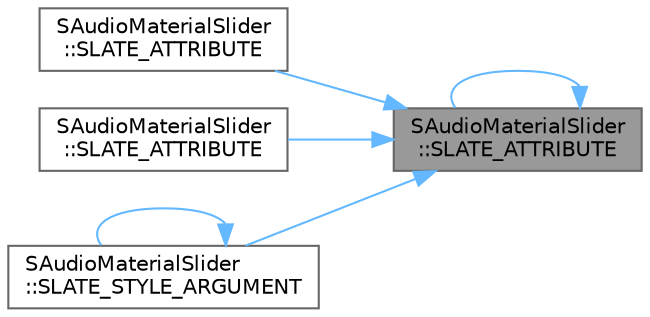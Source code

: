 digraph "SAudioMaterialSlider::SLATE_ATTRIBUTE"
{
 // INTERACTIVE_SVG=YES
 // LATEX_PDF_SIZE
  bgcolor="transparent";
  edge [fontname=Helvetica,fontsize=10,labelfontname=Helvetica,labelfontsize=10];
  node [fontname=Helvetica,fontsize=10,shape=box,height=0.2,width=0.4];
  rankdir="RL";
  Node1 [id="Node000001",label="SAudioMaterialSlider\l::SLATE_ATTRIBUTE",height=0.2,width=0.4,color="gray40", fillcolor="grey60", style="filled", fontcolor="black",tooltip="The tune speed of the slider handle."];
  Node1 -> Node2 [id="edge1_Node000001_Node000002",dir="back",color="steelblue1",style="solid",tooltip=" "];
  Node2 [id="Node000002",label="SAudioMaterialSlider\l::SLATE_ATTRIBUTE",height=0.2,width=0.4,color="grey40", fillcolor="white", style="filled",URL="$d1/dd4/classSAudioMaterialSlider.html#a0d60249b119db1387501d9d565e56bed",tooltip="When true slider will be keyboard focusable, else only mouse-clickable and never keyboard focusable."];
  Node1 -> Node3 [id="edge2_Node000001_Node000003",dir="back",color="steelblue1",style="solid",tooltip=" "];
  Node3 [id="Node000003",label="SAudioMaterialSlider\l::SLATE_ATTRIBUTE",height=0.2,width=0.4,color="grey40", fillcolor="white", style="filled",URL="$d1/dd4/classSAudioMaterialSlider.html#a5867013571cbf428c73076116789468e",tooltip="Moves Slider handle in given steps."];
  Node1 -> Node1 [id="edge3_Node000001_Node000001",dir="back",color="steelblue1",style="solid",tooltip=" "];
  Node1 -> Node4 [id="edge4_Node000001_Node000004",dir="back",color="steelblue1",style="solid",tooltip=" "];
  Node4 [id="Node000004",label="SAudioMaterialSlider\l::SLATE_STYLE_ARGUMENT",height=0.2,width=0.4,color="grey40", fillcolor="white", style="filled",URL="$d1/dd4/classSAudioMaterialSlider.html#adf96e8a4e79569958713cb59738bc027",tooltip="The style used to draw the slider."];
  Node4 -> Node4 [id="edge5_Node000004_Node000004",dir="back",color="steelblue1",style="solid",tooltip=" "];
}
